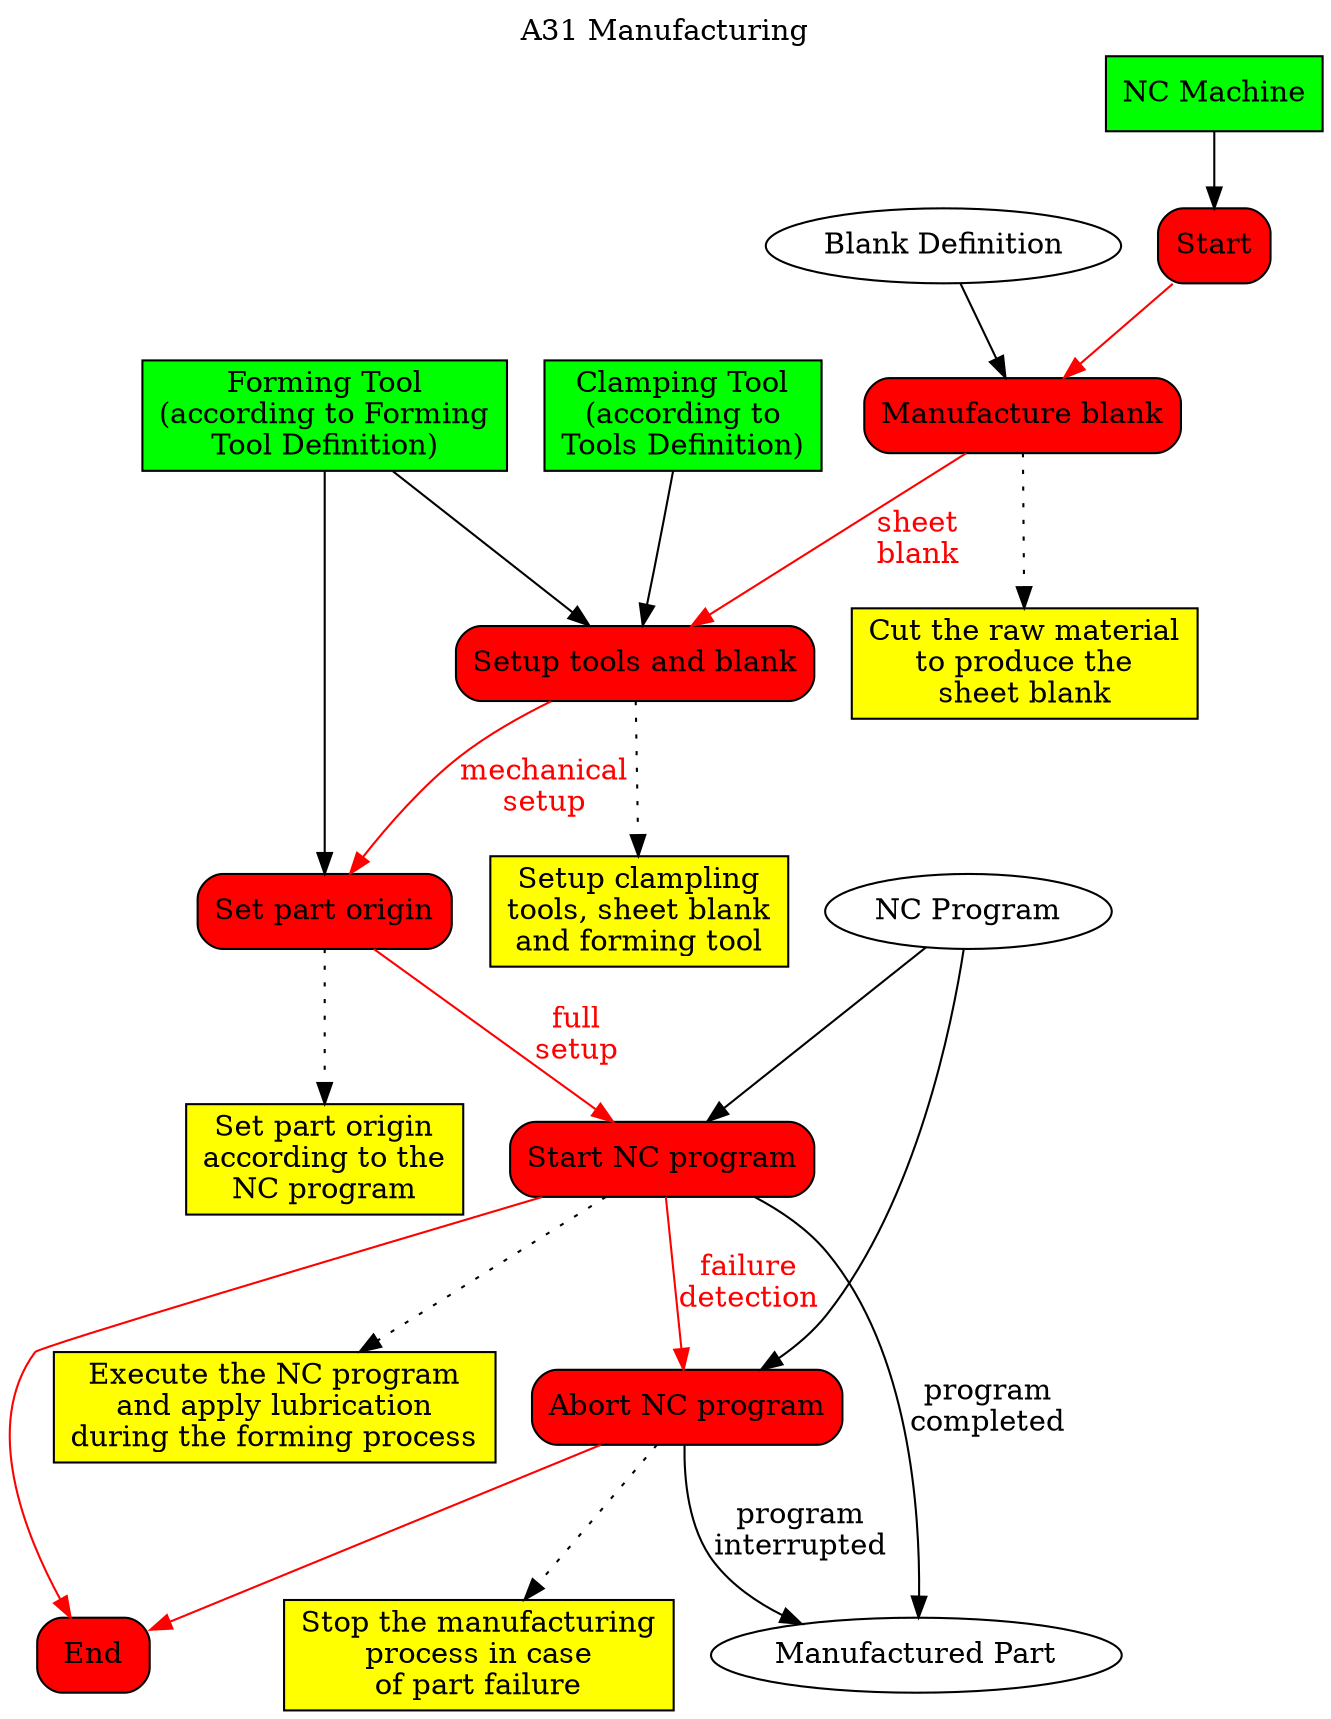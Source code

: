digraph behaviourmodel {


# activity title
labelloc="t"
label="A31 Manufacturing"

# inputs and outputs
node [shape=ellipse, style=filled, fillcolor=white, color=black]
program [label="NC Program"]
blank [label="Blank Definition"]
manufactured [label="Manufactured Part"]

# mechanisms
node [shape=box, style=filled, fillcolor=green, color=black]
machine [label="NC Machine"]
tool [label="Forming Tool\n(according to Forming\nTool Definition)"]
clampling [label="Clamping Tool\n(according to\nTools Definition)"]

# tasks definition
node [shape=box, style="filled, rounded", fillcolor=red, color=black]
Start
t0 [label="Manufacture blank"]
t1 [label="Setup tools and blank"]
t2 [label="Set part origin"]
t3 [label="Start NC program"]
t4 [label="Abort NC program"]
End

# rules
node [shape=box, style=filled, fillcolor=yellow, color=black]
r0 [label="Cut the raw material\nto produce the\nsheet blank"]
r1 [label="Setup clampling\ntools, sheet blank\nand forming tool"]
r2 [label="Set part origin\naccording to the\nNC program"]
r3 [label="Execute the NC program\nand apply lubrication\nduring the forming process"]
r4 [label="Stop the manufacturing\nprocess in case\nof part failure"]

# attaching rules
edge [dir=forward, color=black, fontcolor=black, style=dotted]
t0 -> r0
t1 -> r1
t2 -> r2
t3 -> r3
t4 -> r4

# task sequence
edge [dir=forward, color=red, fontcolor=red, style=solid]
Start -> t0
t0 -> t1 [label="sheet\nblank"]
t1 -> t2 [label="mechanical\nsetup"]
t2 -> t3 [label="full\nsetup"]
t3 -> t4 [label="failure\ndetection"]
t3 -> End
t4 -> End

# attaching mechanisms
edge [dir=forward, color=black]
machine -> Start
tool -> {t1, t2}
clampling -> t1

# attaching inputs and outputs
edge [dir=forward, color=black, fontcolor=black, style=solid]
program -> {t3, t4}
blank -> t0
t3 -> manufactured [label="program\ncompleted"]
t4 -> manufactured [label="program\ninterrupted"]

}

